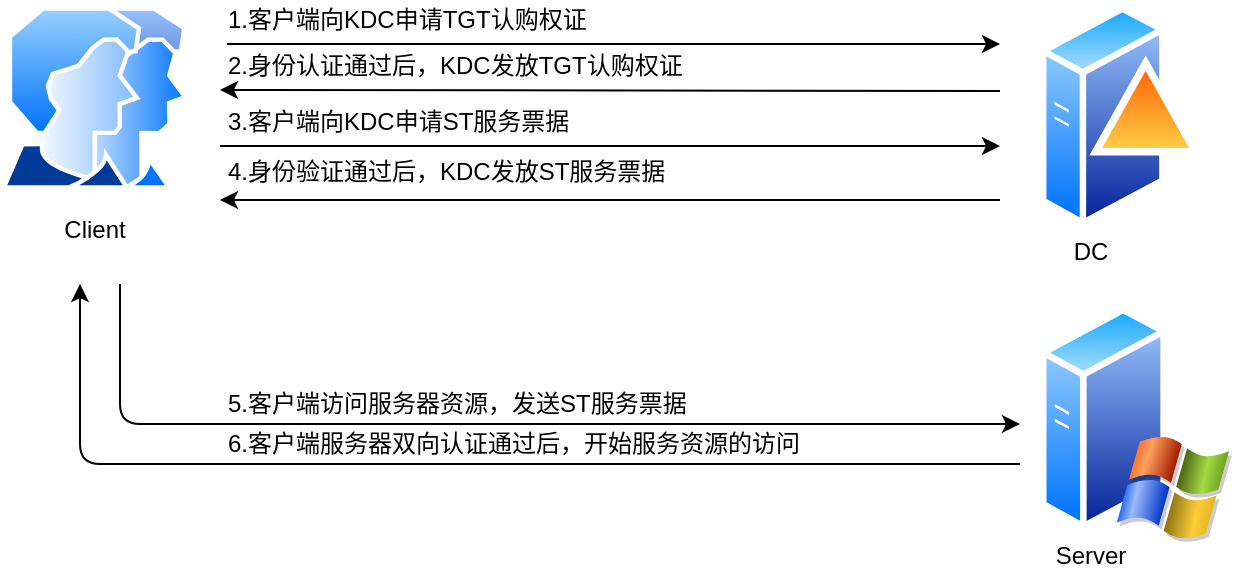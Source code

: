 <mxfile version="12.6.5" type="device"><diagram id="vSAnCLlnnA4Ig6w-tTLH" name="第 1 页"><mxGraphModel dx="1422" dy="862" grid="1" gridSize="10" guides="1" tooltips="1" connect="1" arrows="1" fold="1" page="1" pageScale="1" pageWidth="827" pageHeight="1169" math="0" shadow="0"><root><mxCell id="0"/><mxCell id="1" parent="0"/><mxCell id="TybMKcS1hFFdlkQ_7YXo-3" value="" style="aspect=fixed;perimeter=ellipsePerimeter;html=1;align=center;shadow=0;dashed=0;spacingTop=3;image;image=img/lib/active_directory/windows_server_2.svg;" parent="1" vertex="1"><mxGeometry x="590" y="290" width="96" height="120" as="geometry"/></mxCell><mxCell id="TybMKcS1hFFdlkQ_7YXo-6" value="" style="aspect=fixed;perimeter=ellipsePerimeter;html=1;align=center;shadow=0;dashed=0;spacingTop=3;image;image=img/lib/active_directory/user_accounts.svg;" parent="1" vertex="1"><mxGeometry x="70" y="141.17" width="94.51" height="91.67" as="geometry"/></mxCell><mxCell id="TybMKcS1hFFdlkQ_7YXo-7" value="Client" style="text;html=1;align=center;verticalAlign=middle;resizable=0;points=[];autosize=1;" parent="1" vertex="1"><mxGeometry x="92.26" y="242.84" width="50" height="20" as="geometry"/></mxCell><mxCell id="TybMKcS1hFFdlkQ_7YXo-8" value="Server" style="text;html=1;align=center;verticalAlign=middle;resizable=0;points=[];autosize=1;" parent="1" vertex="1"><mxGeometry x="590" y="405.83" width="50" height="20" as="geometry"/></mxCell><mxCell id="TybMKcS1hFFdlkQ_7YXo-9" value="" style="endArrow=classic;html=1;" parent="1" edge="1"><mxGeometry width="50" height="50" relative="1" as="geometry"><mxPoint x="183.5" y="160" as="sourcePoint"/><mxPoint x="570" y="160" as="targetPoint"/></mxGeometry></mxCell><mxCell id="TybMKcS1hFFdlkQ_7YXo-10" value="" style="endArrow=classic;html=1;" parent="1" edge="1"><mxGeometry width="50" height="50" relative="1" as="geometry"><mxPoint x="570" y="183.5" as="sourcePoint"/><mxPoint x="180" y="183" as="targetPoint"/></mxGeometry></mxCell><mxCell id="TybMKcS1hFFdlkQ_7YXo-11" value="" style="endArrow=classic;html=1;" parent="1" edge="1"><mxGeometry width="50" height="50" relative="1" as="geometry"><mxPoint x="180" y="211" as="sourcePoint"/><mxPoint x="570" y="211" as="targetPoint"/></mxGeometry></mxCell><mxCell id="TybMKcS1hFFdlkQ_7YXo-12" value="" style="endArrow=classic;html=1;" parent="1" edge="1"><mxGeometry width="50" height="50" relative="1" as="geometry"><mxPoint x="570" y="238" as="sourcePoint"/><mxPoint x="180" y="238" as="targetPoint"/></mxGeometry></mxCell><mxCell id="TybMKcS1hFFdlkQ_7YXo-13" value="1.客户端向KDC申请TGT认购权证" style="text;html=1;align=left;verticalAlign=middle;resizable=0;points=[];autosize=1;" parent="1" vertex="1"><mxGeometry x="182" y="138" width="190" height="20" as="geometry"/></mxCell><mxCell id="TybMKcS1hFFdlkQ_7YXo-14" value="2.身份认证通过后，KDC发放TGT认购权证" style="text;html=1;align=left;verticalAlign=middle;resizable=0;points=[];autosize=1;" parent="1" vertex="1"><mxGeometry x="182" y="161" width="240" height="20" as="geometry"/></mxCell><mxCell id="TybMKcS1hFFdlkQ_7YXo-15" value="3.客户端向KDC申请ST服务票据" style="text;html=1;align=left;verticalAlign=middle;resizable=0;points=[];autosize=1;" parent="1" vertex="1"><mxGeometry x="182" y="189" width="190" height="20" as="geometry"/></mxCell><mxCell id="TybMKcS1hFFdlkQ_7YXo-17" value="4.身份验证通过后，KDC发放ST服务票据" style="text;html=1;align=left;verticalAlign=middle;resizable=0;points=[];autosize=1;" parent="1" vertex="1"><mxGeometry x="182" y="214" width="230" height="20" as="geometry"/></mxCell><mxCell id="LSIMeUabdG1vit-k1CEk-1" value="" style="aspect=fixed;perimeter=ellipsePerimeter;html=1;align=center;shadow=0;dashed=0;spacingTop=3;image;image=img/lib/active_directory/domain_controller.svg;" parent="1" vertex="1"><mxGeometry x="590" y="138" width="81" height="115.71" as="geometry"/></mxCell><mxCell id="LSIMeUabdG1vit-k1CEk-4" value="" style="endArrow=classic;html=1;" parent="1" edge="1"><mxGeometry width="50" height="50" relative="1" as="geometry"><mxPoint x="130" y="280" as="sourcePoint"/><mxPoint x="580" y="350" as="targetPoint"/><Array as="points"><mxPoint x="130" y="350"/></Array></mxGeometry></mxCell><mxCell id="LSIMeUabdG1vit-k1CEk-5" value="" style="endArrow=classic;html=1;" parent="1" edge="1"><mxGeometry width="50" height="50" relative="1" as="geometry"><mxPoint x="580" y="370" as="sourcePoint"/><mxPoint x="110" y="280" as="targetPoint"/><Array as="points"><mxPoint x="110" y="370"/></Array></mxGeometry></mxCell><mxCell id="LSIMeUabdG1vit-k1CEk-6" value="5.客户端访问服务器资源，发送ST服务票据" style="text;html=1;align=left;verticalAlign=middle;resizable=0;points=[];autosize=1;rotation=0;" parent="1" vertex="1"><mxGeometry x="182" y="330" width="240" height="20" as="geometry"/></mxCell><mxCell id="LSIMeUabdG1vit-k1CEk-8" value="6.客户端服务器双向认证通过后，开始服务资源的访问" style="text;html=1;align=left;verticalAlign=middle;resizable=0;points=[];autosize=1;rotation=0;" parent="1" vertex="1"><mxGeometry x="182" y="350" width="300" height="20" as="geometry"/></mxCell><mxCell id="LSIMeUabdG1vit-k1CEk-9" value="DC" style="text;html=1;align=center;verticalAlign=middle;resizable=0;points=[];autosize=1;" parent="1" vertex="1"><mxGeometry x="600" y="253.71" width="30" height="20" as="geometry"/></mxCell></root></mxGraphModel></diagram></mxfile>